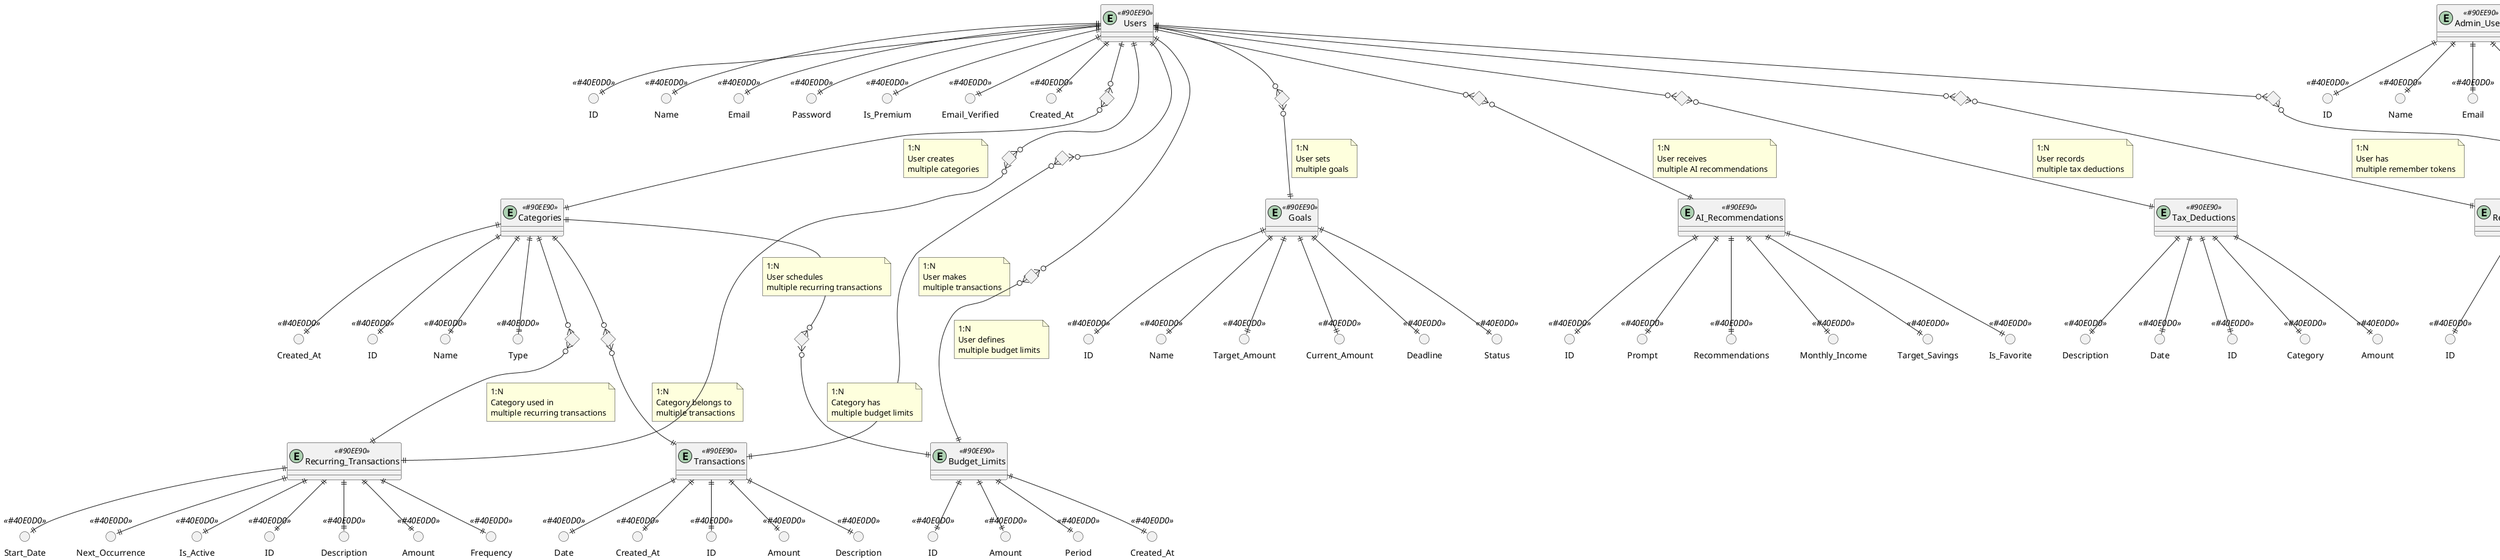 @startuml Budget_Planner_ER_Diagram

!define ENTITY_COLOR #90EE90
!define ATTRIBUTE_COLOR #40E0D0
!define RELATIONSHIP_COLOR #FFA500

' Define entities
entity "Users" as users <<ENTITY_COLOR>> {
}

entity "Categories" as categories <<ENTITY_COLOR>> {
}

entity "Transactions" as transactions <<ENTITY_COLOR>> {
}

entity "Goals" as goals <<ENTITY_COLOR>> {
}

entity "Budget_Limits" as budget_limits <<ENTITY_COLOR>> {
}

entity "Recurring_Transactions" as recurring <<ENTITY_COLOR>> {
}

entity "AI_Recommendations" as ai_rec <<ENTITY_COLOR>> {
}

entity "Tax_Deductions" as tax <<ENTITY_COLOR>> {
}

entity "Remember_Tokens" as tokens <<ENTITY_COLOR>> {
}

entity "Admin_Users" as admin <<ENTITY_COLOR>> {
}

entity "Import_Log" as import_log <<ENTITY_COLOR>> {
}

' User attributes
circle "ID" as user_id <<ATTRIBUTE_COLOR>>
circle "Name" as user_name <<ATTRIBUTE_COLOR>>
circle "Email" as user_email <<ATTRIBUTE_COLOR>>
circle "Password" as user_password <<ATTRIBUTE_COLOR>>
circle "Is_Premium" as user_premium <<ATTRIBUTE_COLOR>>
circle "Email_Verified" as user_verified <<ATTRIBUTE_COLOR>>
circle "Created_At" as user_created <<ATTRIBUTE_COLOR>>

' Category attributes
circle "ID" as cat_id <<ATTRIBUTE_COLOR>>
circle "Name" as cat_name <<ATTRIBUTE_COLOR>>
circle "Type" as cat_type <<ATTRIBUTE_COLOR>>
circle "Created_At" as cat_created <<ATTRIBUTE_COLOR>>

' Transaction attributes
circle "ID" as trans_id <<ATTRIBUTE_COLOR>>
circle "Amount" as trans_amount <<ATTRIBUTE_COLOR>>
circle "Description" as trans_desc <<ATTRIBUTE_COLOR>>
circle "Date" as trans_date <<ATTRIBUTE_COLOR>>
circle "Created_At" as trans_created <<ATTRIBUTE_COLOR>>

' Goal attributes
circle "ID" as goal_id <<ATTRIBUTE_COLOR>>
circle "Name" as goal_name <<ATTRIBUTE_COLOR>>
circle "Target_Amount" as goal_target <<ATTRIBUTE_COLOR>>
circle "Current_Amount" as goal_current <<ATTRIBUTE_COLOR>>
circle "Deadline" as goal_deadline <<ATTRIBUTE_COLOR>>
circle "Status" as goal_status <<ATTRIBUTE_COLOR>>

' Budget Limit attributes
circle "ID" as budget_id <<ATTRIBUTE_COLOR>>
circle "Amount" as budget_amount <<ATTRIBUTE_COLOR>>
circle "Period" as budget_period <<ATTRIBUTE_COLOR>>
circle "Created_At" as budget_created <<ATTRIBUTE_COLOR>>

' Recurring Transaction attributes
circle "ID" as rec_id <<ATTRIBUTE_COLOR>>
circle "Description" as rec_desc <<ATTRIBUTE_COLOR>>
circle "Amount" as rec_amount <<ATTRIBUTE_COLOR>>
circle "Frequency" as rec_freq <<ATTRIBUTE_COLOR>>
circle "Start_Date" as rec_start <<ATTRIBUTE_COLOR>>
circle "Next_Occurrence" as rec_next <<ATTRIBUTE_COLOR>>
circle "Is_Active" as rec_active <<ATTRIBUTE_COLOR>>

' AI Recommendation attributes
circle "ID" as ai_id <<ATTRIBUTE_COLOR>>
circle "Prompt" as ai_prompt <<ATTRIBUTE_COLOR>>
circle "Recommendations" as ai_rec_data <<ATTRIBUTE_COLOR>>
circle "Monthly_Income" as ai_income <<ATTRIBUTE_COLOR>>
circle "Target_Savings" as ai_savings <<ATTRIBUTE_COLOR>>
circle "Is_Favorite" as ai_fav <<ATTRIBUTE_COLOR>>

' Tax Deduction attributes
circle "ID" as tax_id <<ATTRIBUTE_COLOR>>
circle "Category" as tax_cat <<ATTRIBUTE_COLOR>>
circle "Amount" as tax_amount <<ATTRIBUTE_COLOR>>
circle "Description" as tax_desc <<ATTRIBUTE_COLOR>>
circle "Date" as tax_date <<ATTRIBUTE_COLOR>>

' Remember Token attributes
circle "ID" as token_id <<ATTRIBUTE_COLOR>>
circle "Token" as token_value <<ATTRIBUTE_COLOR>>
circle "Expires_At" as token_expires <<ATTRIBUTE_COLOR>>
circle "Created_At" as token_created <<ATTRIBUTE_COLOR>>

' Admin User attributes
circle "ID" as admin_id <<ATTRIBUTE_COLOR>>
circle "Name" as admin_name <<ATTRIBUTE_COLOR>>
circle "Email" as admin_email <<ATTRIBUTE_COLOR>>
circle "Password" as admin_password <<ATTRIBUTE_COLOR>>
circle "Created_At" as admin_created <<ATTRIBUTE_COLOR>>

' Import Log attributes
circle "ID" as import_id <<ATTRIBUTE_COLOR>>
circle "Filename" as import_file <<ATTRIBUTE_COLOR>>
circle "Import_Type" as import_type <<ATTRIBUTE_COLOR>>
circle "Records_Imported" as import_records <<ATTRIBUTE_COLOR>>
circle "Status" as import_status <<ATTRIBUTE_COLOR>>

' Define relationships
diamond "Creates" as creates <<RELATIONSHIP_COLOR>>
diamond "Makes" as makes <<RELATIONSHIP_COLOR>>
diamond "Sets" as sets_goals <<RELATIONSHIP_COLOR>>
diamond "Defines" as defines_limits <<RELATIONSHIP_COLOR>>
diamond "Schedules" as schedules <<RELATIONSHIP_COLOR>>
diamond "Receives" as receives <<RELATIONSHIP_COLOR>>
diamond "Records" as records_tax <<RELATIONSHIP_COLOR>>
diamond "Authenticates" as authenticates <<RELATIONSHIP_COLOR>>
diamond "Performs" as performs <<RELATIONSHIP_COLOR>>
diamond "Belongs_To" as belongs_cat <<RELATIONSHIP_COLOR>>
diamond "Has_Limit" as has_limit <<RELATIONSHIP_COLOR>>
diamond "Uses_Category" as uses_cat <<RELATIONSHIP_COLOR>>

' Connect attributes to entities
users ||--|| user_id
users ||--|| user_name
users ||--|| user_email
users ||--|| user_password
users ||--|| user_premium
users ||--|| user_verified
users ||--|| user_created

categories ||--|| cat_id
categories ||--|| cat_name
categories ||--|| cat_type
categories ||--|| cat_created

transactions ||--|| trans_id
transactions ||--|| trans_amount
transactions ||--|| trans_desc
transactions ||--|| trans_date
transactions ||--|| trans_created

goals ||--|| goal_id
goals ||--|| goal_name
goals ||--|| goal_target
goals ||--|| goal_current
goals ||--|| goal_deadline
goals ||--|| goal_status

budget_limits ||--|| budget_id
budget_limits ||--|| budget_amount
budget_limits ||--|| budget_period
budget_limits ||--|| budget_created

recurring ||--|| rec_id
recurring ||--|| rec_desc
recurring ||--|| rec_amount
recurring ||--|| rec_freq
recurring ||--|| rec_start
recurring ||--|| rec_next
recurring ||--|| rec_active

ai_rec ||--|| ai_id
ai_rec ||--|| ai_prompt
ai_rec ||--|| ai_rec_data
ai_rec ||--|| ai_income
ai_rec ||--|| ai_savings
ai_rec ||--|| ai_fav

tax ||--|| tax_id
tax ||--|| tax_cat
tax ||--|| tax_amount
tax ||--|| tax_desc
tax ||--|| tax_date

tokens ||--|| token_id
tokens ||--|| token_value
tokens ||--|| token_expires
tokens ||--|| token_created

admin ||--|| admin_id
admin ||--|| admin_name
admin ||--|| admin_email
admin ||--|| admin_password
admin ||--|| admin_created

import_log ||--|| import_id
import_log ||--|| import_file
import_log ||--|| import_type
import_log ||--|| import_records
import_log ||--|| import_status

' Connect entities through relationships
users ||--o{ creates
creates }o--|| categories
note on link : 1:N\nUser creates\nmultiple categories

users ||--o{ makes
makes }o--|| transactions
note on link : 1:N\nUser makes\nmultiple transactions

categories ||--o{ belongs_cat
belongs_cat }o--|| transactions
note on link : 1:N\nCategory belongs to\nmultiple transactions

users ||--o{ sets_goals
sets_goals }o--|| goals
note on link : 1:N\nUser sets\nmultiple goals

users ||--o{ defines_limits
defines_limits }o--|| budget_limits
note on link : 1:N\nUser defines\nmultiple budget limits

categories ||--o{ has_limit
has_limit }o--|| budget_limits
note on link : 1:N\nCategory has\nmultiple budget limits

users ||--o{ schedules
schedules }o--|| recurring
note on link : 1:N\nUser schedules\nmultiple recurring transactions

categories ||--o{ uses_cat
uses_cat }o--|| recurring
note on link : 1:N\nCategory used in\nmultiple recurring transactions

users ||--o{ receives
receives }o--|| ai_rec
note on link : 1:N\nUser receives\nmultiple AI recommendations

users ||--o{ records_tax
records_tax }o--|| tax
note on link : 1:N\nUser records\nmultiple tax deductions

users ||--o{ authenticates
authenticates }o--|| tokens
note on link : 1:N\nUser has\nmultiple remember tokens

users ||--o{ performs
performs }o--|| import_log
note on link : 1:N\nUser performs\nmultiple imports

@enduml